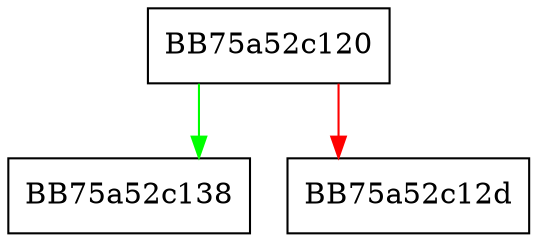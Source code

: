 digraph push_back {
  node [shape="box"];
  graph [splines=ortho];
  BB75a52c120 -> BB75a52c138 [color="green"];
  BB75a52c120 -> BB75a52c12d [color="red"];
}